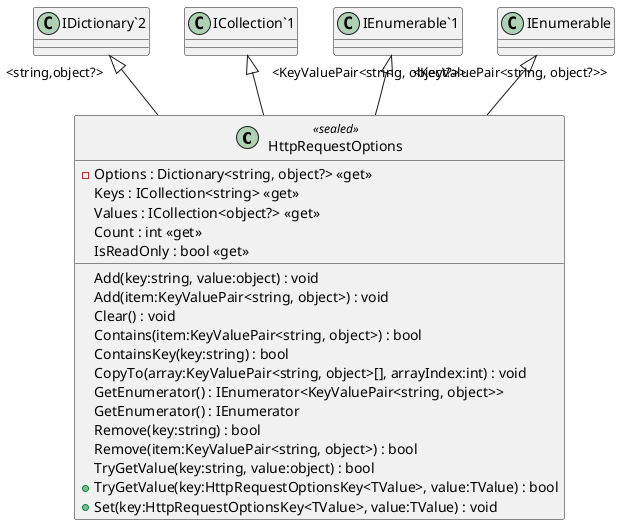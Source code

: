 @startuml
class HttpRequestOptions <<sealed>> {
    - Options : Dictionary<string, object?> <<get>>
    Keys : ICollection<string> <<get>>
    Values : ICollection<object?> <<get>>
    Count : int <<get>>
    IsReadOnly : bool <<get>>
    Add(key:string, value:object) : void
    Add(item:KeyValuePair<string, object>) : void
    Clear() : void
    Contains(item:KeyValuePair<string, object>) : bool
    ContainsKey(key:string) : bool
    CopyTo(array:KeyValuePair<string, object>[], arrayIndex:int) : void
    GetEnumerator() : IEnumerator<KeyValuePair<string, object>>
    GetEnumerator() : IEnumerator
    Remove(key:string) : bool
    Remove(item:KeyValuePair<string, object>) : bool
    TryGetValue(key:string, value:object) : bool
    + TryGetValue(key:HttpRequestOptionsKey<TValue>, value:TValue) : bool
    + Set(key:HttpRequestOptionsKey<TValue>, value:TValue) : void
}
"IDictionary`2" "<string,object?>" <|-- HttpRequestOptions
"ICollection`1" "<KeyValuePair<string, object?>>" <|-- HttpRequestOptions
"IEnumerable`1" "<KeyValuePair<string, object?>>" <|-- HttpRequestOptions
IEnumerable <|-- HttpRequestOptions
@enduml
